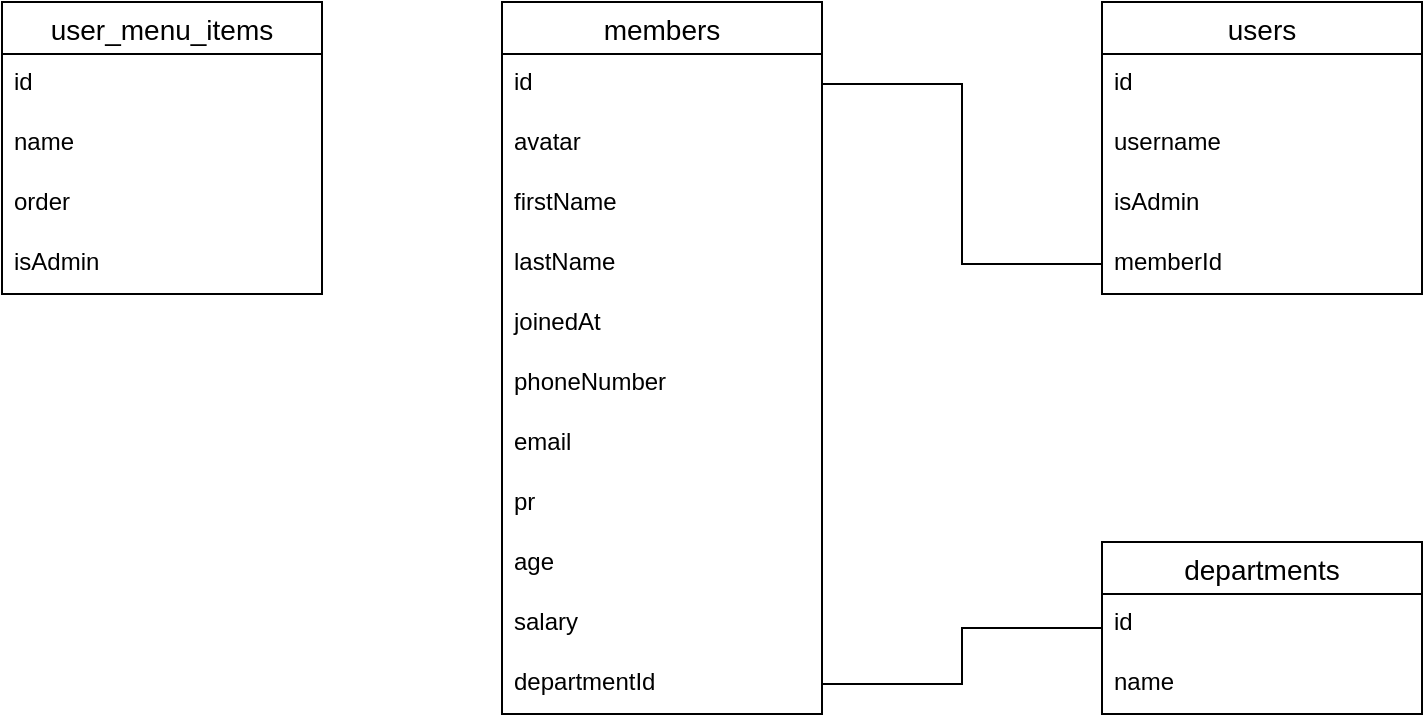 <mxfile version="15.4.0" type="device" pages="2"><diagram id="z6LndDBz4u9NAxwSlYlV" name="ER"><mxGraphModel dx="1106" dy="852" grid="0" gridSize="10" guides="1" tooltips="1" connect="1" arrows="1" fold="1" page="1" pageScale="1" pageWidth="1169" pageHeight="827" math="0" shadow="0"><root><mxCell id="0"/><mxCell id="1" parent="0"/><mxCell id="d9tPdBEV3qQlEAGz7Q4K-1" value="user_menu_items" style="swimlane;fontStyle=0;childLayout=stackLayout;horizontal=1;startSize=26;horizontalStack=0;resizeParent=1;resizeParentMax=0;resizeLast=0;collapsible=1;marginBottom=0;align=center;fontSize=14;" vertex="1" parent="1"><mxGeometry x="160" y="130" width="160" height="146" as="geometry"/></mxCell><mxCell id="d9tPdBEV3qQlEAGz7Q4K-2" value="id" style="text;strokeColor=none;fillColor=none;spacingLeft=4;spacingRight=4;overflow=hidden;rotatable=0;points=[[0,0.5],[1,0.5]];portConstraint=eastwest;fontSize=12;" vertex="1" parent="d9tPdBEV3qQlEAGz7Q4K-1"><mxGeometry y="26" width="160" height="30" as="geometry"/></mxCell><mxCell id="d9tPdBEV3qQlEAGz7Q4K-3" value="name" style="text;strokeColor=none;fillColor=none;spacingLeft=4;spacingRight=4;overflow=hidden;rotatable=0;points=[[0,0.5],[1,0.5]];portConstraint=eastwest;fontSize=12;" vertex="1" parent="d9tPdBEV3qQlEAGz7Q4K-1"><mxGeometry y="56" width="160" height="30" as="geometry"/></mxCell><mxCell id="d9tPdBEV3qQlEAGz7Q4K-4" value="order" style="text;strokeColor=none;fillColor=none;spacingLeft=4;spacingRight=4;overflow=hidden;rotatable=0;points=[[0,0.5],[1,0.5]];portConstraint=eastwest;fontSize=12;" vertex="1" parent="d9tPdBEV3qQlEAGz7Q4K-1"><mxGeometry y="86" width="160" height="30" as="geometry"/></mxCell><mxCell id="d9tPdBEV3qQlEAGz7Q4K-5" value="isAdmin" style="text;strokeColor=none;fillColor=none;spacingLeft=4;spacingRight=4;overflow=hidden;rotatable=0;points=[[0,0.5],[1,0.5]];portConstraint=eastwest;fontSize=12;" vertex="1" parent="d9tPdBEV3qQlEAGz7Q4K-1"><mxGeometry y="116" width="160" height="30" as="geometry"/></mxCell><mxCell id="d9tPdBEV3qQlEAGz7Q4K-6" value="members" style="swimlane;fontStyle=0;childLayout=stackLayout;horizontal=1;startSize=26;horizontalStack=0;resizeParent=1;resizeParentMax=0;resizeLast=0;collapsible=1;marginBottom=0;align=center;fontSize=14;" vertex="1" parent="1"><mxGeometry x="410" y="130" width="160" height="356" as="geometry"/></mxCell><mxCell id="d9tPdBEV3qQlEAGz7Q4K-7" value="id" style="text;strokeColor=none;fillColor=none;spacingLeft=4;spacingRight=4;overflow=hidden;rotatable=0;points=[[0,0.5],[1,0.5]];portConstraint=eastwest;fontSize=12;" vertex="1" parent="d9tPdBEV3qQlEAGz7Q4K-6"><mxGeometry y="26" width="160" height="30" as="geometry"/></mxCell><mxCell id="d9tPdBEV3qQlEAGz7Q4K-8" value="avatar" style="text;strokeColor=none;fillColor=none;spacingLeft=4;spacingRight=4;overflow=hidden;rotatable=0;points=[[0,0.5],[1,0.5]];portConstraint=eastwest;fontSize=12;" vertex="1" parent="d9tPdBEV3qQlEAGz7Q4K-6"><mxGeometry y="56" width="160" height="30" as="geometry"/></mxCell><mxCell id="d9tPdBEV3qQlEAGz7Q4K-9" value="firstName" style="text;strokeColor=none;fillColor=none;spacingLeft=4;spacingRight=4;overflow=hidden;rotatable=0;points=[[0,0.5],[1,0.5]];portConstraint=eastwest;fontSize=12;" vertex="1" parent="d9tPdBEV3qQlEAGz7Q4K-6"><mxGeometry y="86" width="160" height="30" as="geometry"/></mxCell><mxCell id="d9tPdBEV3qQlEAGz7Q4K-10" value="lastName" style="text;strokeColor=none;fillColor=none;spacingLeft=4;spacingRight=4;overflow=hidden;rotatable=0;points=[[0,0.5],[1,0.5]];portConstraint=eastwest;fontSize=12;" vertex="1" parent="d9tPdBEV3qQlEAGz7Q4K-6"><mxGeometry y="116" width="160" height="30" as="geometry"/></mxCell><mxCell id="d9tPdBEV3qQlEAGz7Q4K-11" value="joinedAt" style="text;strokeColor=none;fillColor=none;spacingLeft=4;spacingRight=4;overflow=hidden;rotatable=0;points=[[0,0.5],[1,0.5]];portConstraint=eastwest;fontSize=12;" vertex="1" parent="d9tPdBEV3qQlEAGz7Q4K-6"><mxGeometry y="146" width="160" height="30" as="geometry"/></mxCell><mxCell id="d9tPdBEV3qQlEAGz7Q4K-12" value="phoneNumber" style="text;strokeColor=none;fillColor=none;spacingLeft=4;spacingRight=4;overflow=hidden;rotatable=0;points=[[0,0.5],[1,0.5]];portConstraint=eastwest;fontSize=12;" vertex="1" parent="d9tPdBEV3qQlEAGz7Q4K-6"><mxGeometry y="176" width="160" height="30" as="geometry"/></mxCell><mxCell id="d9tPdBEV3qQlEAGz7Q4K-13" value="email" style="text;strokeColor=none;fillColor=none;spacingLeft=4;spacingRight=4;overflow=hidden;rotatable=0;points=[[0,0.5],[1,0.5]];portConstraint=eastwest;fontSize=12;" vertex="1" parent="d9tPdBEV3qQlEAGz7Q4K-6"><mxGeometry y="206" width="160" height="30" as="geometry"/></mxCell><mxCell id="d9tPdBEV3qQlEAGz7Q4K-14" value="pr" style="text;strokeColor=none;fillColor=none;spacingLeft=4;spacingRight=4;overflow=hidden;rotatable=0;points=[[0,0.5],[1,0.5]];portConstraint=eastwest;fontSize=12;" vertex="1" parent="d9tPdBEV3qQlEAGz7Q4K-6"><mxGeometry y="236" width="160" height="30" as="geometry"/></mxCell><mxCell id="d9tPdBEV3qQlEAGz7Q4K-15" value="age" style="text;strokeColor=none;fillColor=none;spacingLeft=4;spacingRight=4;overflow=hidden;rotatable=0;points=[[0,0.5],[1,0.5]];portConstraint=eastwest;fontSize=12;" vertex="1" parent="d9tPdBEV3qQlEAGz7Q4K-6"><mxGeometry y="266" width="160" height="30" as="geometry"/></mxCell><mxCell id="d9tPdBEV3qQlEAGz7Q4K-16" value="salary" style="text;strokeColor=none;fillColor=none;spacingLeft=4;spacingRight=4;overflow=hidden;rotatable=0;points=[[0,0.5],[1,0.5]];portConstraint=eastwest;fontSize=12;" vertex="1" parent="d9tPdBEV3qQlEAGz7Q4K-6"><mxGeometry y="296" width="160" height="30" as="geometry"/></mxCell><mxCell id="d9tPdBEV3qQlEAGz7Q4K-17" value="departmentId" style="text;strokeColor=none;fillColor=none;spacingLeft=4;spacingRight=4;overflow=hidden;rotatable=0;points=[[0,0.5],[1,0.5]];portConstraint=eastwest;fontSize=12;" vertex="1" parent="d9tPdBEV3qQlEAGz7Q4K-6"><mxGeometry y="326" width="160" height="30" as="geometry"/></mxCell><mxCell id="d9tPdBEV3qQlEAGz7Q4K-18" value="users" style="swimlane;fontStyle=0;childLayout=stackLayout;horizontal=1;startSize=26;horizontalStack=0;resizeParent=1;resizeParentMax=0;resizeLast=0;collapsible=1;marginBottom=0;align=center;fontSize=14;" vertex="1" parent="1"><mxGeometry x="710" y="130" width="160" height="146" as="geometry"/></mxCell><mxCell id="d9tPdBEV3qQlEAGz7Q4K-19" value="id" style="text;strokeColor=none;fillColor=none;spacingLeft=4;spacingRight=4;overflow=hidden;rotatable=0;points=[[0,0.5],[1,0.5]];portConstraint=eastwest;fontSize=12;" vertex="1" parent="d9tPdBEV3qQlEAGz7Q4K-18"><mxGeometry y="26" width="160" height="30" as="geometry"/></mxCell><mxCell id="d9tPdBEV3qQlEAGz7Q4K-20" value="username" style="text;strokeColor=none;fillColor=none;spacingLeft=4;spacingRight=4;overflow=hidden;rotatable=0;points=[[0,0.5],[1,0.5]];portConstraint=eastwest;fontSize=12;" vertex="1" parent="d9tPdBEV3qQlEAGz7Q4K-18"><mxGeometry y="56" width="160" height="30" as="geometry"/></mxCell><mxCell id="d9tPdBEV3qQlEAGz7Q4K-21" value="isAdmin" style="text;strokeColor=none;fillColor=none;spacingLeft=4;spacingRight=4;overflow=hidden;rotatable=0;points=[[0,0.5],[1,0.5]];portConstraint=eastwest;fontSize=12;" vertex="1" parent="d9tPdBEV3qQlEAGz7Q4K-18"><mxGeometry y="86" width="160" height="30" as="geometry"/></mxCell><mxCell id="d9tPdBEV3qQlEAGz7Q4K-22" value="memberId" style="text;strokeColor=none;fillColor=none;spacingLeft=4;spacingRight=4;overflow=hidden;rotatable=0;points=[[0,0.5],[1,0.5]];portConstraint=eastwest;fontSize=12;" vertex="1" parent="d9tPdBEV3qQlEAGz7Q4K-18"><mxGeometry y="116" width="160" height="30" as="geometry"/></mxCell><mxCell id="d9tPdBEV3qQlEAGz7Q4K-30" style="edgeStyle=orthogonalEdgeStyle;rounded=0;orthogonalLoop=1;jettySize=auto;html=1;exitX=0;exitY=0.5;exitDx=0;exitDy=0;entryX=1;entryY=0.5;entryDx=0;entryDy=0;endArrow=none;endFill=0;" edge="1" parent="1" source="d9tPdBEV3qQlEAGz7Q4K-22" target="d9tPdBEV3qQlEAGz7Q4K-7"><mxGeometry relative="1" as="geometry"/></mxCell><mxCell id="d9tPdBEV3qQlEAGz7Q4K-31" value="departments" style="swimlane;fontStyle=0;childLayout=stackLayout;horizontal=1;startSize=26;horizontalStack=0;resizeParent=1;resizeParentMax=0;resizeLast=0;collapsible=1;marginBottom=0;align=center;fontSize=14;" vertex="1" parent="1"><mxGeometry x="710" y="400" width="160" height="86" as="geometry"/></mxCell><mxCell id="d9tPdBEV3qQlEAGz7Q4K-32" value="id" style="text;strokeColor=none;fillColor=none;spacingLeft=4;spacingRight=4;overflow=hidden;rotatable=0;points=[[0,0.5],[1,0.5]];portConstraint=eastwest;fontSize=12;" vertex="1" parent="d9tPdBEV3qQlEAGz7Q4K-31"><mxGeometry y="26" width="160" height="30" as="geometry"/></mxCell><mxCell id="d9tPdBEV3qQlEAGz7Q4K-33" value="name" style="text;strokeColor=none;fillColor=none;spacingLeft=4;spacingRight=4;overflow=hidden;rotatable=0;points=[[0,0.5],[1,0.5]];portConstraint=eastwest;fontSize=12;" vertex="1" parent="d9tPdBEV3qQlEAGz7Q4K-31"><mxGeometry y="56" width="160" height="30" as="geometry"/></mxCell><mxCell id="d9tPdBEV3qQlEAGz7Q4K-36" style="edgeStyle=orthogonalEdgeStyle;rounded=0;orthogonalLoop=1;jettySize=auto;html=1;exitX=1;exitY=0.5;exitDx=0;exitDy=0;entryX=0;entryY=0.5;entryDx=0;entryDy=0;endArrow=none;endFill=0;" edge="1" parent="1" source="d9tPdBEV3qQlEAGz7Q4K-17" target="d9tPdBEV3qQlEAGz7Q4K-31"><mxGeometry relative="1" as="geometry"/></mxCell></root></mxGraphModel></diagram><diagram id="393Xqic9V_I5Ej20P6Q-" name="Architecture"><mxGraphModel dx="1106" dy="852" grid="1" gridSize="10" guides="1" tooltips="1" connect="1" arrows="1" fold="1" page="1" pageScale="1" pageWidth="1169" pageHeight="827" math="0" shadow="0"><root><mxCell id="jO1tDkO_pBlBXGtcImLf-0"/><mxCell id="jO1tDkO_pBlBXGtcImLf-1" parent="jO1tDkO_pBlBXGtcImLf-0"/><mxCell id="jO1tDkO_pBlBXGtcImLf-2" value="SQLite" style="shape=cylinder3;whiteSpace=wrap;html=1;boundedLbl=1;backgroundOutline=1;size=15;" vertex="1" parent="jO1tDkO_pBlBXGtcImLf-1"><mxGeometry x="385" y="590" width="70" height="70" as="geometry"/></mxCell><mxCell id="jO1tDkO_pBlBXGtcImLf-5" style="edgeStyle=orthogonalEdgeStyle;rounded=0;orthogonalLoop=1;jettySize=auto;html=1;exitX=1;exitY=0.5;exitDx=0;exitDy=0;entryX=0;entryY=0.5;entryDx=0;entryDy=0;endArrow=open;endFill=0;" edge="1" parent="jO1tDkO_pBlBXGtcImLf-1" source="jO1tDkO_pBlBXGtcImLf-3" target="jO1tDkO_pBlBXGtcImLf-4"><mxGeometry relative="1" as="geometry"/></mxCell><mxCell id="jO1tDkO_pBlBXGtcImLf-13" style="edgeStyle=orthogonalEdgeStyle;rounded=0;orthogonalLoop=1;jettySize=auto;html=1;exitX=0.5;exitY=0;exitDx=0;exitDy=0;entryX=0.5;entryY=1;entryDx=0;entryDy=0;endArrow=open;endFill=0;" edge="1" parent="jO1tDkO_pBlBXGtcImLf-1" source="jO1tDkO_pBlBXGtcImLf-3" target="jO1tDkO_pBlBXGtcImLf-12"><mxGeometry relative="1" as="geometry"/></mxCell><mxCell id="jO1tDkO_pBlBXGtcImLf-3" value="UseCaseService" style="html=1;" vertex="1" parent="jO1tDkO_pBlBXGtcImLf-1"><mxGeometry x="200" y="340" width="120" height="50" as="geometry"/></mxCell><mxCell id="jO1tDkO_pBlBXGtcImLf-4" value="«interface»&lt;br&gt;UseCaseRepository" style="html=1;" vertex="1" parent="jO1tDkO_pBlBXGtcImLf-1"><mxGeometry x="360" y="340" width="120" height="50" as="geometry"/></mxCell><mxCell id="jO1tDkO_pBlBXGtcImLf-7" style="edgeStyle=orthogonalEdgeStyle;rounded=0;orthogonalLoop=1;jettySize=auto;html=1;exitX=0.5;exitY=0;exitDx=0;exitDy=0;entryX=0.5;entryY=1;entryDx=0;entryDy=0;endArrow=block;endFill=0;" edge="1" parent="jO1tDkO_pBlBXGtcImLf-1" source="jO1tDkO_pBlBXGtcImLf-6" target="jO1tDkO_pBlBXGtcImLf-4"><mxGeometry relative="1" as="geometry"/></mxCell><mxCell id="jO1tDkO_pBlBXGtcImLf-8" style="edgeStyle=orthogonalEdgeStyle;rounded=0;orthogonalLoop=1;jettySize=auto;html=1;exitX=0.5;exitY=1;exitDx=0;exitDy=0;entryX=0.5;entryY=0;entryDx=0;entryDy=0;entryPerimeter=0;endArrow=open;endFill=0;" edge="1" parent="jO1tDkO_pBlBXGtcImLf-1" source="jO1tDkO_pBlBXGtcImLf-6" target="jO1tDkO_pBlBXGtcImLf-2"><mxGeometry relative="1" as="geometry"/></mxCell><mxCell id="jO1tDkO_pBlBXGtcImLf-9" value="Query via TypeOrm" style="edgeLabel;html=1;align=center;verticalAlign=middle;resizable=0;points=[];" vertex="1" connectable="0" parent="jO1tDkO_pBlBXGtcImLf-8"><mxGeometry x="-0.043" y="-3" relative="1" as="geometry"><mxPoint as="offset"/></mxGeometry></mxCell><mxCell id="jO1tDkO_pBlBXGtcImLf-19" style="edgeStyle=orthogonalEdgeStyle;rounded=0;orthogonalLoop=1;jettySize=auto;html=1;exitX=1;exitY=0.5;exitDx=0;exitDy=0;entryX=0;entryY=0.5;entryDx=0;entryDy=0;endArrow=open;endFill=0;" edge="1" parent="jO1tDkO_pBlBXGtcImLf-1" source="jO1tDkO_pBlBXGtcImLf-6" target="jO1tDkO_pBlBXGtcImLf-18"><mxGeometry relative="1" as="geometry"/></mxCell><mxCell id="jO1tDkO_pBlBXGtcImLf-25" value="Use for&lt;br&gt;Data Filter" style="edgeLabel;html=1;align=center;verticalAlign=middle;resizable=0;points=[];" vertex="1" connectable="0" parent="jO1tDkO_pBlBXGtcImLf-19"><mxGeometry x="-0.029" y="1" relative="1" as="geometry"><mxPoint as="offset"/></mxGeometry></mxCell><mxCell id="jO1tDkO_pBlBXGtcImLf-6" value="UseCaseSql&lt;br&gt;Repository" style="html=1;" vertex="1" parent="jO1tDkO_pBlBXGtcImLf-1"><mxGeometry x="360" y="450" width="120" height="50" as="geometry"/></mxCell><mxCell id="jO1tDkO_pBlBXGtcImLf-11" value="" style="edgeStyle=orthogonalEdgeStyle;rounded=0;orthogonalLoop=1;jettySize=auto;html=1;endArrow=open;endFill=0;" edge="1" parent="jO1tDkO_pBlBXGtcImLf-1" source="jO1tDkO_pBlBXGtcImLf-10" target="jO1tDkO_pBlBXGtcImLf-3"><mxGeometry relative="1" as="geometry"/></mxCell><mxCell id="jO1tDkO_pBlBXGtcImLf-10" value="UseCaseController" style="html=1;" vertex="1" parent="jO1tDkO_pBlBXGtcImLf-1"><mxGeometry x="40" y="340" width="120" height="50" as="geometry"/></mxCell><mxCell id="jO1tDkO_pBlBXGtcImLf-17" style="edgeStyle=orthogonalEdgeStyle;rounded=0;orthogonalLoop=1;jettySize=auto;html=1;exitX=0.5;exitY=0;exitDx=0;exitDy=0;entryX=0;entryY=0.5;entryDx=0;entryDy=0;entryPerimeter=0;endArrow=open;endFill=0;" edge="1" parent="jO1tDkO_pBlBXGtcImLf-1" source="jO1tDkO_pBlBXGtcImLf-12" target="jO1tDkO_pBlBXGtcImLf-16"><mxGeometry relative="1" as="geometry"/></mxCell><mxCell id="jO1tDkO_pBlBXGtcImLf-12" value="Authorizer&lt;br&gt;with Oso(Core)" style="html=1;fillColor=#fff2cc;strokeColor=#d6b656;" vertex="1" parent="jO1tDkO_pBlBXGtcImLf-1"><mxGeometry x="200" y="230" width="120" height="50" as="geometry"/></mxCell><mxCell id="jO1tDkO_pBlBXGtcImLf-16" value="Polar&lt;br&gt;(Core)" style="shape=note;whiteSpace=wrap;html=1;backgroundOutline=1;darkOpacity=0.05;size=14;" vertex="1" parent="jO1tDkO_pBlBXGtcImLf-1"><mxGeometry x="320" y="150" width="50" height="60" as="geometry"/></mxCell><mxCell id="jO1tDkO_pBlBXGtcImLf-21" style="edgeStyle=orthogonalEdgeStyle;rounded=0;orthogonalLoop=1;jettySize=auto;html=1;exitX=0.5;exitY=0;exitDx=0;exitDy=0;endArrow=open;endFill=0;entryX=0.5;entryY=1;entryDx=0;entryDy=0;entryPerimeter=0;" edge="1" parent="jO1tDkO_pBlBXGtcImLf-1" source="jO1tDkO_pBlBXGtcImLf-18" target="jO1tDkO_pBlBXGtcImLf-26"><mxGeometry relative="1" as="geometry"><mxPoint x="640" y="410" as="targetPoint"/><Array as="points"/></mxGeometry></mxCell><mxCell id="jO1tDkO_pBlBXGtcImLf-23" style="edgeStyle=orthogonalEdgeStyle;rounded=0;orthogonalLoop=1;jettySize=auto;html=1;exitX=0.5;exitY=1;exitDx=0;exitDy=0;entryX=1;entryY=0.5;entryDx=0;entryDy=0;entryPerimeter=0;endArrow=open;endFill=0;" edge="1" parent="jO1tDkO_pBlBXGtcImLf-1" source="jO1tDkO_pBlBXGtcImLf-18" target="jO1tDkO_pBlBXGtcImLf-2"><mxGeometry relative="1" as="geometry"/></mxCell><mxCell id="jO1tDkO_pBlBXGtcImLf-24" value="Query via TypeOrm" style="edgeLabel;html=1;align=center;verticalAlign=middle;resizable=0;points=[];" vertex="1" connectable="0" parent="jO1tDkO_pBlBXGtcImLf-23"><mxGeometry x="-0.614" relative="1" as="geometry"><mxPoint as="offset"/></mxGeometry></mxCell><mxCell id="jO1tDkO_pBlBXGtcImLf-18" value="DataFilter&lt;br&gt;with Oso(Orm)" style="html=1;fillColor=#fff2cc;strokeColor=#d6b656;" vertex="1" parent="jO1tDkO_pBlBXGtcImLf-1"><mxGeometry x="550" y="450" width="120" height="50" as="geometry"/></mxCell><mxCell id="jO1tDkO_pBlBXGtcImLf-26" value="Polar&lt;br&gt;(Orm)" style="shape=note;whiteSpace=wrap;html=1;backgroundOutline=1;darkOpacity=0.05;size=14;" vertex="1" parent="jO1tDkO_pBlBXGtcImLf-1"><mxGeometry x="585" y="335" width="50" height="60" as="geometry"/></mxCell></root></mxGraphModel></diagram></mxfile>